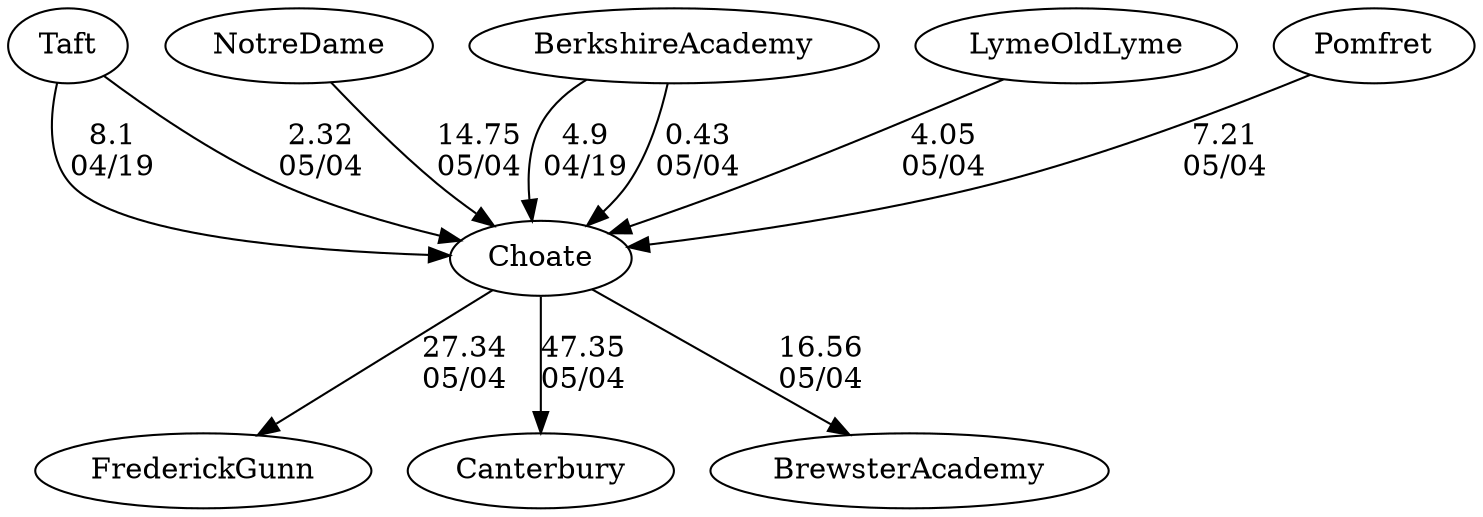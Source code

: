 digraph boys1foursChoate {Taft [URL="boys1foursChoateTaft.html"];NotreDame [URL="boys1foursChoateNotreDame.html"];FrederickGunn [URL="boys1foursChoateFrederickGunn.html"];Choate [URL="boys1foursChoateChoate.html"];Canterbury [URL="boys1foursChoateCanterbury.html"];BerkshireAcademy [URL="boys1foursChoateBerkshireAcademy.html"];LymeOldLyme [URL="boys1foursChoateLymeOldLyme.html"];Pomfret [URL="boys1foursChoatePomfret.html"];BrewsterAcademy [URL="boys1foursChoateBrewsterAcademy.html"];Taft -> Choate[label="8.1
04/19", weight="92", tooltip="NEIRA Boys & Girls Fours,Berkshire v. Choate & Taft			
Distance: 1500 M Conditions: Warm, partly cloudy. Steady tailwind ~8-12 mph throughout the afternoon; strongest in the latter 1000 M. Comments: In the G2 race, Berkshire stopped before the finish line and drifted across. Thanks to Choate and Taft for traveling to Camp Sloane for our annual early season tilt.
None", URL="https://www.row2k.com/results/resultspage.cfm?UID=9D6EF532608DCE0FFB64EAEAE8781272&cat=5", random="random"]; 
BerkshireAcademy -> Choate[label="4.9
04/19", weight="96", tooltip="NEIRA Boys & Girls Fours,Berkshire v. Choate & Taft			
Distance: 1500 M Conditions: Warm, partly cloudy. Steady tailwind ~8-12 mph throughout the afternoon; strongest in the latter 1000 M. Comments: In the G2 race, Berkshire stopped before the finish line and drifted across. Thanks to Choate and Taft for traveling to Camp Sloane for our annual early season tilt.
None", URL="https://www.row2k.com/results/resultspage.cfm?UID=9D6EF532608DCE0FFB64EAEAE8781272&cat=5", random="random"]; 
Pomfret -> Choate[label="7.21
05/04", weight="93", tooltip="Founder's Day Regatta			
", URL="", random="random"]; 
BerkshireAcademy -> Choate[label="0.43
05/04", weight="100", tooltip="Founder's Day Regatta			
", URL="", random="random"]; 
Choate -> FrederickGunn[label="27.34
05/04", weight="73", tooltip="Founder's Day Regatta			
", URL="", random="random"]; 
Choate -> Canterbury[label="47.35
05/04", weight="53", tooltip="Founder's Day Regatta			
", URL="", random="random"]; 
Choate -> BrewsterAcademy[label="16.56
05/04", weight="84", tooltip="Founder's Day Regatta			
", URL="", random="random"]; 
NotreDame -> Choate[label="14.75
05/04", weight="86", tooltip="Founder's Day Regatta			
", URL="", random="random"]; 
LymeOldLyme -> Choate[label="4.05
05/04", weight="96", tooltip="Founder's Day Regatta			
", URL="", random="random"]; 
Taft -> Choate[label="2.32
05/04", weight="98", tooltip="Founder's Day Regatta			
", URL="", random="random"]}